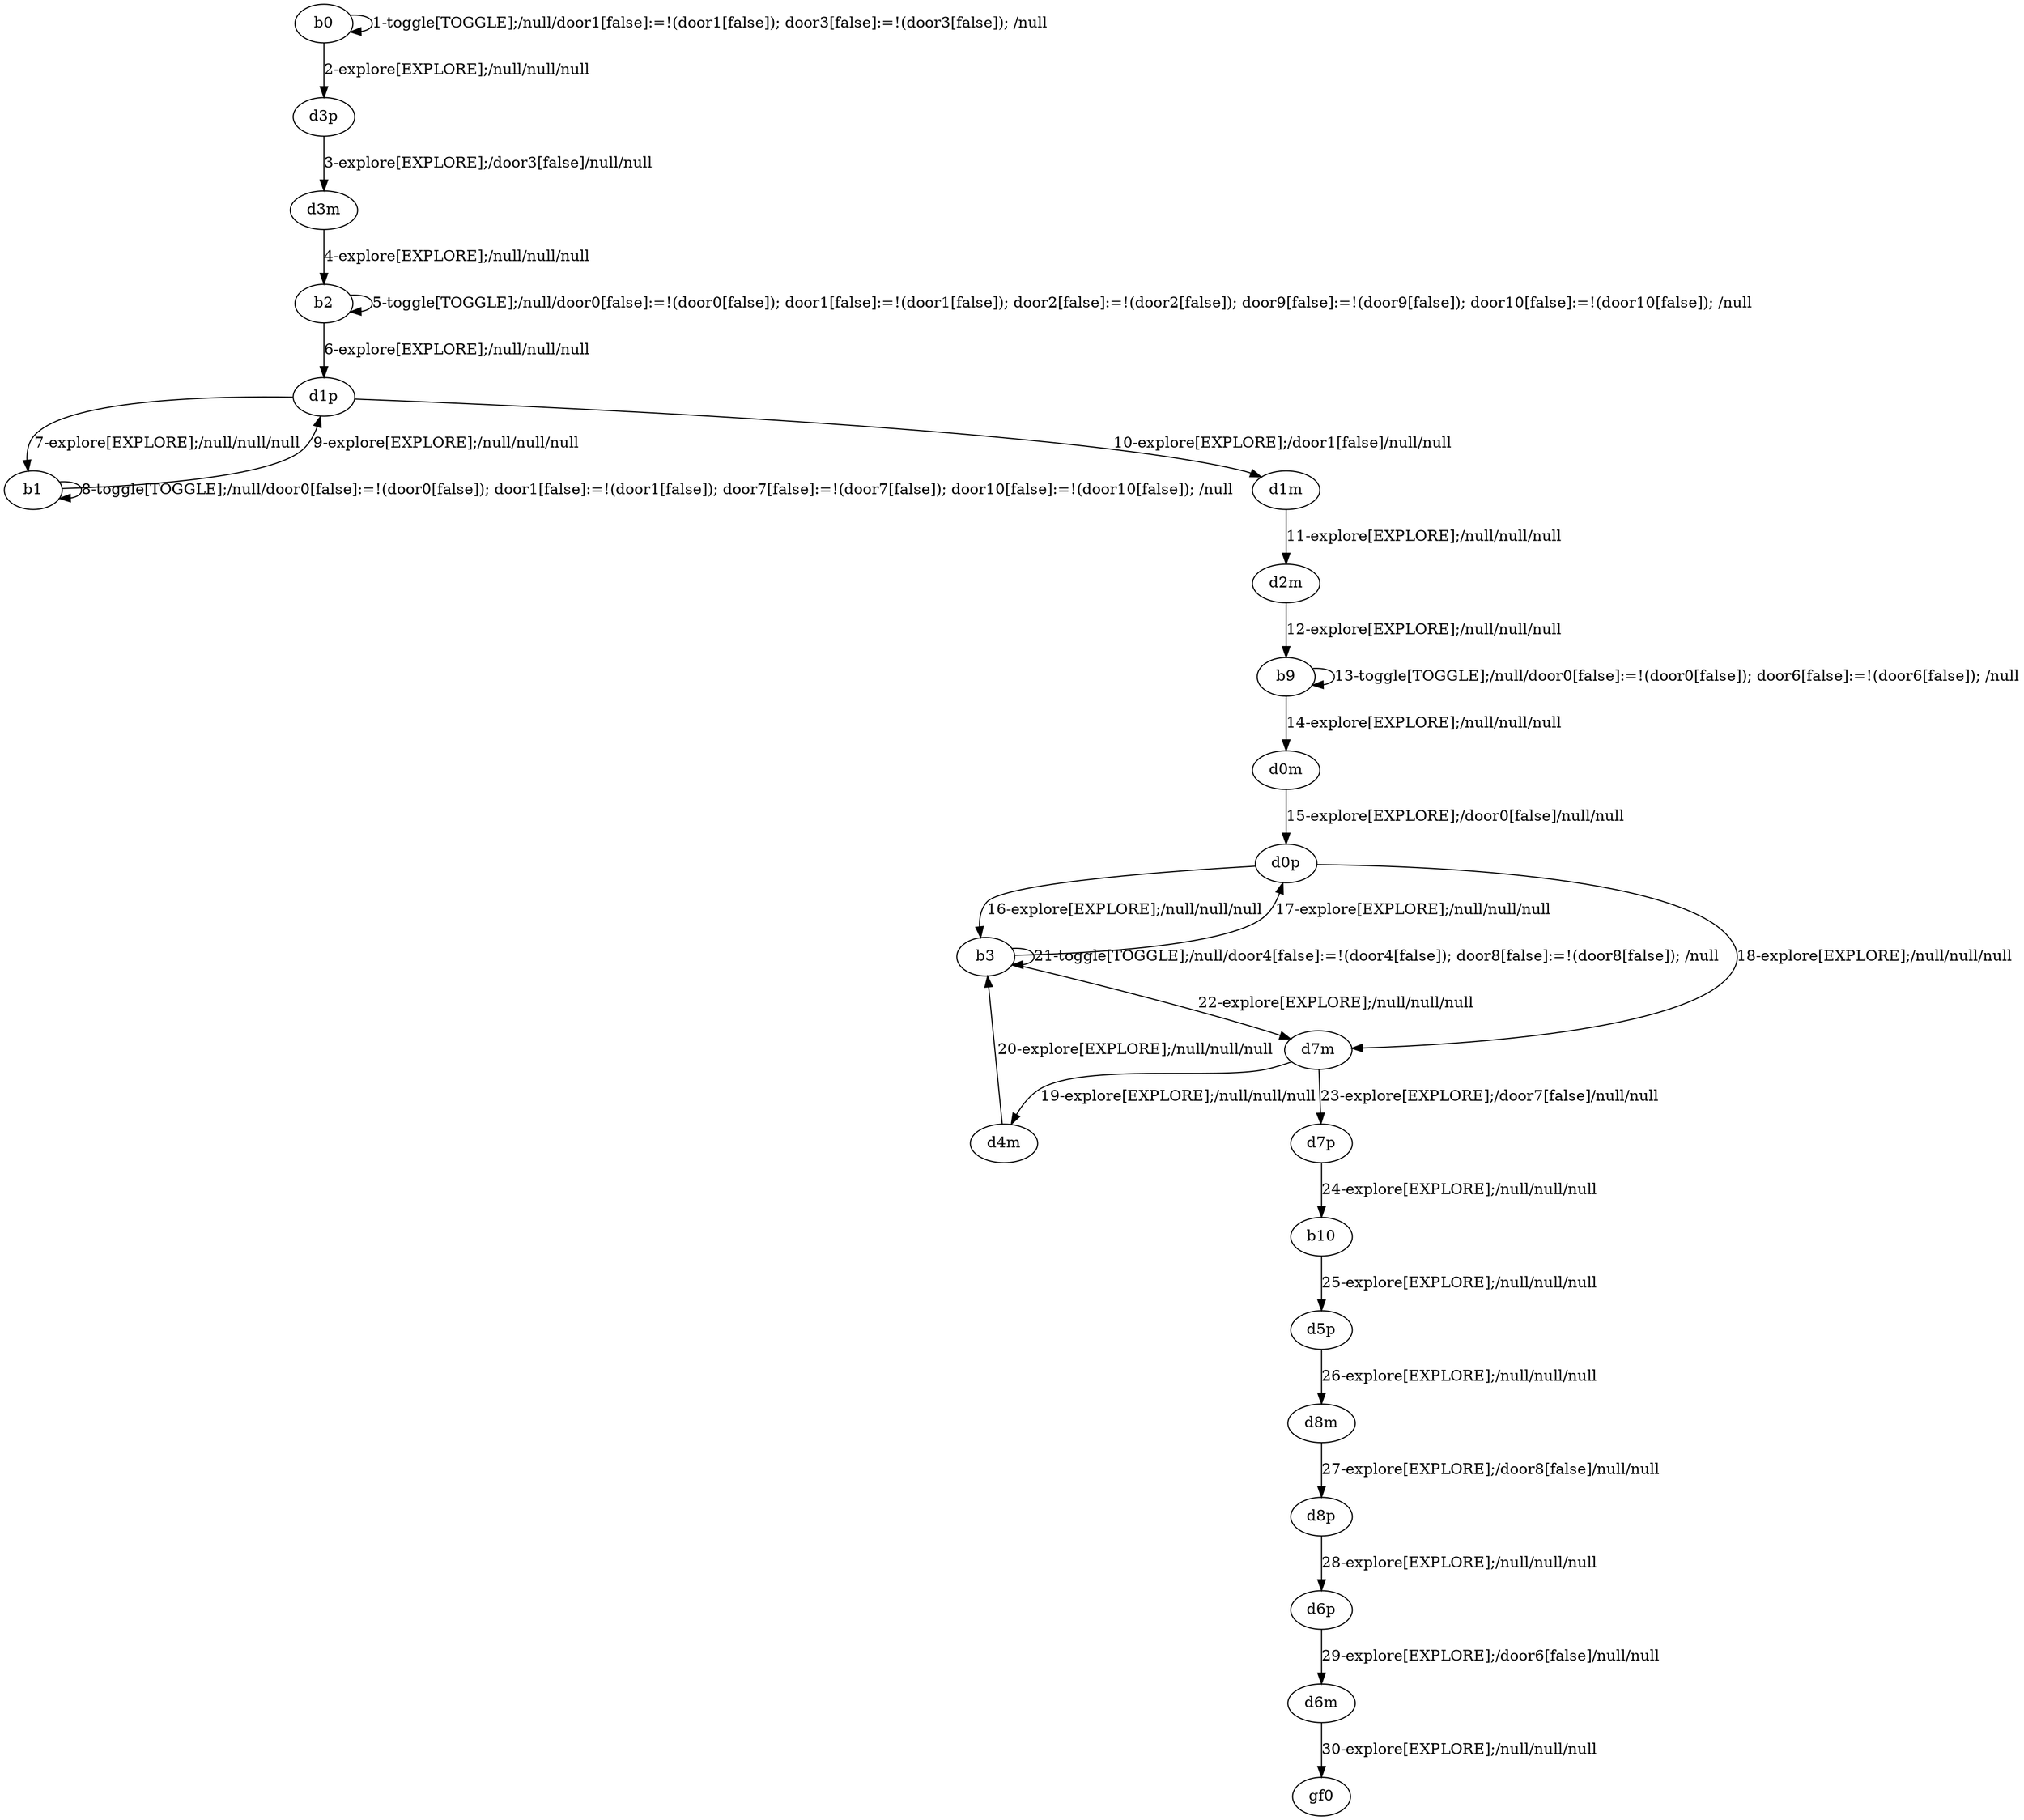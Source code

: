 digraph g {
"b0" -> "b0" [label = "1-toggle[TOGGLE];/null/door1[false]:=!(door1[false]); door3[false]:=!(door3[false]); /null"];
"b0" -> "d3p" [label = "2-explore[EXPLORE];/null/null/null"];
"d3p" -> "d3m" [label = "3-explore[EXPLORE];/door3[false]/null/null"];
"d3m" -> "b2" [label = "4-explore[EXPLORE];/null/null/null"];
"b2" -> "b2" [label = "5-toggle[TOGGLE];/null/door0[false]:=!(door0[false]); door1[false]:=!(door1[false]); door2[false]:=!(door2[false]); door9[false]:=!(door9[false]); door10[false]:=!(door10[false]); /null"];
"b2" -> "d1p" [label = "6-explore[EXPLORE];/null/null/null"];
"d1p" -> "b1" [label = "7-explore[EXPLORE];/null/null/null"];
"b1" -> "b1" [label = "8-toggle[TOGGLE];/null/door0[false]:=!(door0[false]); door1[false]:=!(door1[false]); door7[false]:=!(door7[false]); door10[false]:=!(door10[false]); /null"];
"b1" -> "d1p" [label = "9-explore[EXPLORE];/null/null/null"];
"d1p" -> "d1m" [label = "10-explore[EXPLORE];/door1[false]/null/null"];
"d1m" -> "d2m" [label = "11-explore[EXPLORE];/null/null/null"];
"d2m" -> "b9" [label = "12-explore[EXPLORE];/null/null/null"];
"b9" -> "b9" [label = "13-toggle[TOGGLE];/null/door0[false]:=!(door0[false]); door6[false]:=!(door6[false]); /null"];
"b9" -> "d0m" [label = "14-explore[EXPLORE];/null/null/null"];
"d0m" -> "d0p" [label = "15-explore[EXPLORE];/door0[false]/null/null"];
"d0p" -> "b3" [label = "16-explore[EXPLORE];/null/null/null"];
"b3" -> "d0p" [label = "17-explore[EXPLORE];/null/null/null"];
"d0p" -> "d7m" [label = "18-explore[EXPLORE];/null/null/null"];
"d7m" -> "d4m" [label = "19-explore[EXPLORE];/null/null/null"];
"d4m" -> "b3" [label = "20-explore[EXPLORE];/null/null/null"];
"b3" -> "b3" [label = "21-toggle[TOGGLE];/null/door4[false]:=!(door4[false]); door8[false]:=!(door8[false]); /null"];
"b3" -> "d7m" [label = "22-explore[EXPLORE];/null/null/null"];
"d7m" -> "d7p" [label = "23-explore[EXPLORE];/door7[false]/null/null"];
"d7p" -> "b10" [label = "24-explore[EXPLORE];/null/null/null"];
"b10" -> "d5p" [label = "25-explore[EXPLORE];/null/null/null"];
"d5p" -> "d8m" [label = "26-explore[EXPLORE];/null/null/null"];
"d8m" -> "d8p" [label = "27-explore[EXPLORE];/door8[false]/null/null"];
"d8p" -> "d6p" [label = "28-explore[EXPLORE];/null/null/null"];
"d6p" -> "d6m" [label = "29-explore[EXPLORE];/door6[false]/null/null"];
"d6m" -> "gf0" [label = "30-explore[EXPLORE];/null/null/null"];
}